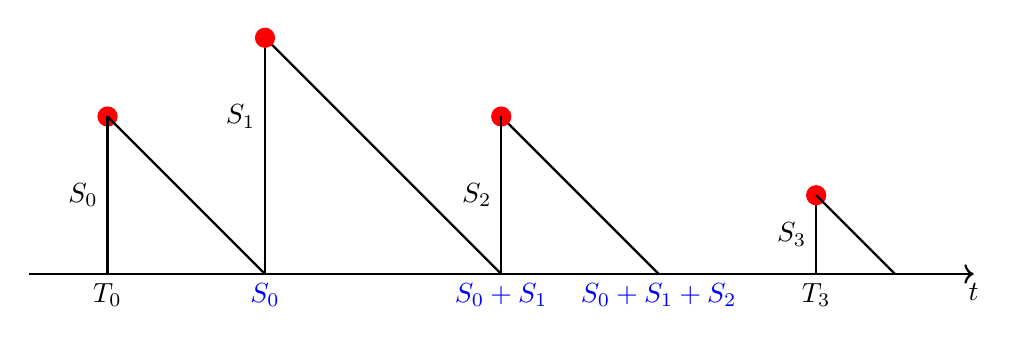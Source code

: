 \begin{tikzpicture}




% -----------------------MAIN----------------------------------------
% \pic at (0, 0) {group_a};
% \node [below] at (-0.25,1.55) {pool $A$};
% \pic at (3.7, 0) {group_b};
% \node [below] at (3.45,1.55) {pool $B$};
% \pic at (7.4, 0) {group_c};
% \node [below] at (7.15,1.55) {pool $C$};
% 
% \pic at (2.85, -2.05) {an_individual}; % New miners
% \pic at (3.55, -2.05) {an_individual};
% \node [below] at (3.55,-2.5) {new miners};
% 
% \draw [<-,thick] (3.5,-1.15) --(3.5,-1.75); % Join
% \draw [<-,thick] (-0.25,-1.15) --(3.4,-1.75);
% \draw [<-,thick] (7.2,-1.15) --(3.6,-1.75);
% \node [below] at (4.85,-0.9) {join};

\draw [->,thick] (-1, 0) --(11,0); % the whole line
\node [below] at (0, 0) {$T_0$}; 
\draw[red,fill=red] (0, 2) circle (.8ex);

\draw [-,thick] (0, 0) --(0, 2);
\node [left] at (0, 1) {$S_0$};

\draw [-,thick] (0, 2) --(1, 1);
% \draw [-,dashed] (1, 0) --(1, 1);
% \node [below] at (1, 0) {$T_1$};

% \draw [-,thick] (1, 1) --(1, 4);
\node [left] at (2, 2) {$S_1$};

\draw [-,thick] (2, 3) --(4, 1);

\draw [-, thick] (1, 1) --(2, 0); % blue 
\node [below, blue] at (2, 0) {$S_0$}; 
\draw [-, thick] (2, 0) --(2, 3);
\draw[red,fill=red] (2, 3) circle (.8ex);

% \draw [-,thick] (4, 1) --(4, 3);
\node [left] at (5, 1) {$S_2$};
\draw [-,thick] (5, 2) --(7, 0);
% \draw [-,dashed] (4, 0) --(4, 1);
% \node [below] at (4, 0) {$T_2$};

\draw [-, thick] (4, 1) --(5, 0); % blue
\node [below, blue] at (5, 0) {$S_0+S_1$}; 
\draw[red,fill=red] (5, 2) circle (.8ex);
\draw [-, thick] (5, 0) --(5, 2);
\node [below, blue] at (7, 0) {$S_0+S_1+S_2$};

\draw [-,thick] (9, 0) --(9, 1);
\node [left] at (9, 0.5) {$S_3$};
\node [below] at (9, 0) {$T_3$};
\draw[red,fill=red] (9, 1) circle (.8ex);
\draw [-,thick] (9, 1) --(10, 0);

\node [below] at (11, 0) {$t$}; 

\end{tikzpicture}